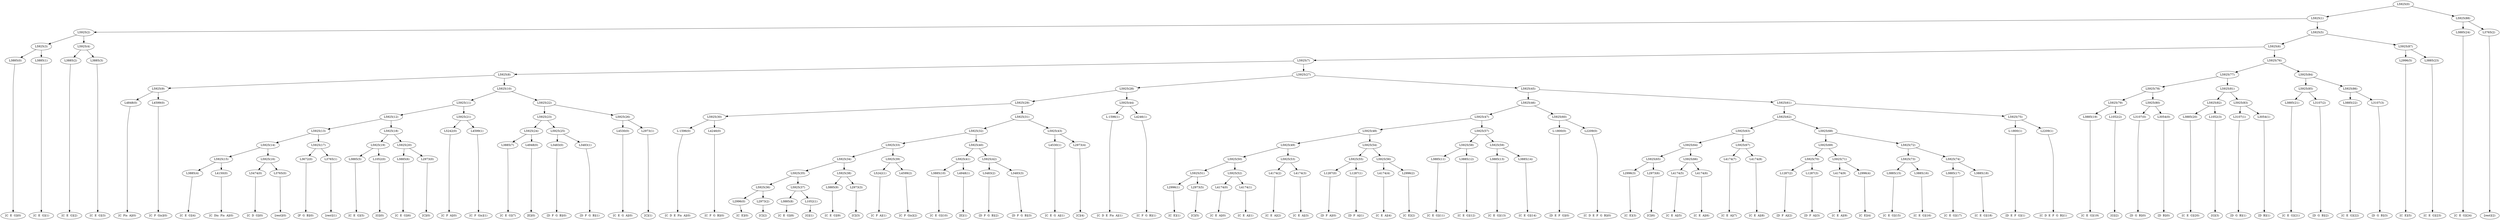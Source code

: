 digraph sample{
"L3885(0)"->"[C  E  G](0)"
"L3885(1)"->"[C  E  G](1)"
"L5925(3)"->"L3885(0)"
"L5925(3)"->"L3885(1)"
"L3885(2)"->"[C  E  G](2)"
"L3885(3)"->"[C  E  G](3)"
"L5925(4)"->"L3885(2)"
"L5925(4)"->"L3885(3)"
"L5925(2)"->"L5925(3)"
"L5925(2)"->"L5925(4)"
"L4848(0)"->"[C  Fis  A](0)"
"L4599(0)"->"[C  F  Gis](0)"
"L5925(9)"->"L4848(0)"
"L5925(9)"->"L4599(0)"
"L3885(4)"->"[C  E  G](4)"
"L4150(0)"->"[C  Dis  Fis  A](0)"
"L5925(15)"->"L3885(4)"
"L5925(15)"->"L4150(0)"
"L5474(0)"->"[C  D  G](0)"
"L3765(0)"->"[rest](0)"
"L5925(16)"->"L5474(0)"
"L5925(16)"->"L3765(0)"
"L5925(14)"->"L5925(15)"
"L5925(14)"->"L5925(16)"
"L3672(0)"->"[F  G  B](0)"
"L3765(1)"->"[rest](1)"
"L5925(17)"->"L3672(0)"
"L5925(17)"->"L3765(1)"
"L5925(13)"->"L5925(14)"
"L5925(13)"->"L5925(17)"
"L3885(5)"->"[C  E  G](5)"
"L1052(0)"->"[G](0)"
"L5925(19)"->"L3885(5)"
"L5925(19)"->"L1052(0)"
"L3885(6)"->"[C  E  G](6)"
"L2973(0)"->"[C](0)"
"L5925(20)"->"L3885(6)"
"L5925(20)"->"L2973(0)"
"L5925(18)"->"L5925(19)"
"L5925(18)"->"L5925(20)"
"L5925(12)"->"L5925(13)"
"L5925(12)"->"L5925(18)"
"L5242(0)"->"[C  F  A](0)"
"L4599(1)"->"[C  F  Gis](1)"
"L5925(21)"->"L5242(0)"
"L5925(21)"->"L4599(1)"
"L5925(11)"->"L5925(12)"
"L5925(11)"->"L5925(21)"
"L3885(7)"->"[C  E  G](7)"
"L4948(0)"->"[E](0)"
"L5925(24)"->"L3885(7)"
"L5925(24)"->"L4948(0)"
"L3483(0)"->"[D  F  G  B](0)"
"L3483(1)"->"[D  F  G  B](1)"
"L5925(25)"->"L3483(0)"
"L5925(25)"->"L3483(1)"
"L5925(23)"->"L5925(24)"
"L5925(23)"->"L5925(25)"
"L4530(0)"->"[C  E  G  A](0)"
"L2973(1)"->"[C](1)"
"L5925(26)"->"L4530(0)"
"L5925(26)"->"L2973(1)"
"L5925(22)"->"L5925(23)"
"L5925(22)"->"L5925(26)"
"L5925(10)"->"L5925(11)"
"L5925(10)"->"L5925(22)"
"L5925(8)"->"L5925(9)"
"L5925(8)"->"L5925(10)"
"L-1596(0)"->"[C  D  E  Fis  A](0)"
"L4246(0)"->"[C  F  G  B](0)"
"L5925(30)"->"L-1596(0)"
"L5925(30)"->"L4246(0)"
"L2996(0)"->"[C  E](0)"
"L2973(2)"->"[C](2)"
"L5925(36)"->"L2996(0)"
"L5925(36)"->"L2973(2)"
"L3885(8)"->"[C  E  G](8)"
"L1052(1)"->"[G](1)"
"L5925(37)"->"L3885(8)"
"L5925(37)"->"L1052(1)"
"L5925(35)"->"L5925(36)"
"L5925(35)"->"L5925(37)"
"L3885(9)"->"[C  E  G](9)"
"L2973(3)"->"[C](3)"
"L5925(38)"->"L3885(9)"
"L5925(38)"->"L2973(3)"
"L5925(34)"->"L5925(35)"
"L5925(34)"->"L5925(38)"
"L5242(1)"->"[C  F  A](1)"
"L4599(2)"->"[C  F  Gis](2)"
"L5925(39)"->"L5242(1)"
"L5925(39)"->"L4599(2)"
"L5925(33)"->"L5925(34)"
"L5925(33)"->"L5925(39)"
"L3885(10)"->"[C  E  G](10)"
"L4948(1)"->"[E](1)"
"L5925(41)"->"L3885(10)"
"L5925(41)"->"L4948(1)"
"L3483(2)"->"[D  F  G  B](2)"
"L3483(3)"->"[D  F  G  B](3)"
"L5925(42)"->"L3483(2)"
"L5925(42)"->"L3483(3)"
"L5925(40)"->"L5925(41)"
"L5925(40)"->"L5925(42)"
"L5925(32)"->"L5925(33)"
"L5925(32)"->"L5925(40)"
"L4530(1)"->"[C  E  G  A](1)"
"L2973(4)"->"[C](4)"
"L5925(43)"->"L4530(1)"
"L5925(43)"->"L2973(4)"
"L5925(31)"->"L5925(32)"
"L5925(31)"->"L5925(43)"
"L5925(29)"->"L5925(30)"
"L5925(29)"->"L5925(31)"
"L-1596(1)"->"[C  D  E  Fis  A](1)"
"L4246(1)"->"[C  F  G  B](1)"
"L5925(44)"->"L-1596(1)"
"L5925(44)"->"L4246(1)"
"L5925(28)"->"L5925(29)"
"L5925(28)"->"L5925(44)"
"L2996(1)"->"[C  E](1)"
"L2973(5)"->"[C](5)"
"L5925(51)"->"L2996(1)"
"L5925(51)"->"L2973(5)"
"L4174(0)"->"[C  E  A](0)"
"L4174(1)"->"[C  E  A](1)"
"L5925(52)"->"L4174(0)"
"L5925(52)"->"L4174(1)"
"L5925(50)"->"L5925(51)"
"L5925(50)"->"L5925(52)"
"L4174(2)"->"[C  E  A](2)"
"L4174(3)"->"[C  E  A](3)"
"L5925(53)"->"L4174(2)"
"L5925(53)"->"L4174(3)"
"L5925(49)"->"L5925(50)"
"L5925(49)"->"L5925(53)"
"L1287(0)"->"[D  F  A](0)"
"L1287(1)"->"[D  F  A](1)"
"L5925(55)"->"L1287(0)"
"L5925(55)"->"L1287(1)"
"L4174(4)"->"[C  E  A](4)"
"L2996(2)"->"[C  E](2)"
"L5925(56)"->"L4174(4)"
"L5925(56)"->"L2996(2)"
"L5925(54)"->"L5925(55)"
"L5925(54)"->"L5925(56)"
"L5925(48)"->"L5925(49)"
"L5925(48)"->"L5925(54)"
"L3885(11)"->"[C  E  G](11)"
"L3885(12)"->"[C  E  G](12)"
"L5925(58)"->"L3885(11)"
"L5925(58)"->"L3885(12)"
"L3885(13)"->"[C  E  G](13)"
"L3885(14)"->"[C  E  G](14)"
"L5925(59)"->"L3885(13)"
"L5925(59)"->"L3885(14)"
"L5925(57)"->"L5925(58)"
"L5925(57)"->"L5925(59)"
"L5925(47)"->"L5925(48)"
"L5925(47)"->"L5925(57)"
"L-1800(0)"->"[D  E  F  G](0)"
"L2209(0)"->"[C  D  E  F  G  B](0)"
"L5925(60)"->"L-1800(0)"
"L5925(60)"->"L2209(0)"
"L5925(46)"->"L5925(47)"
"L5925(46)"->"L5925(60)"
"L2996(3)"->"[C  E](3)"
"L2973(6)"->"[C](6)"
"L5925(65)"->"L2996(3)"
"L5925(65)"->"L2973(6)"
"L4174(5)"->"[C  E  A](5)"
"L4174(6)"->"[C  E  A](6)"
"L5925(66)"->"L4174(5)"
"L5925(66)"->"L4174(6)"
"L5925(64)"->"L5925(65)"
"L5925(64)"->"L5925(66)"
"L4174(7)"->"[C  E  A](7)"
"L4174(8)"->"[C  E  A](8)"
"L5925(67)"->"L4174(7)"
"L5925(67)"->"L4174(8)"
"L5925(63)"->"L5925(64)"
"L5925(63)"->"L5925(67)"
"L1287(2)"->"[D  F  A](2)"
"L1287(3)"->"[D  F  A](3)"
"L5925(70)"->"L1287(2)"
"L5925(70)"->"L1287(3)"
"L4174(9)"->"[C  E  A](9)"
"L2996(4)"->"[C  E](4)"
"L5925(71)"->"L4174(9)"
"L5925(71)"->"L2996(4)"
"L5925(69)"->"L5925(70)"
"L5925(69)"->"L5925(71)"
"L3885(15)"->"[C  E  G](15)"
"L3885(16)"->"[C  E  G](16)"
"L5925(73)"->"L3885(15)"
"L5925(73)"->"L3885(16)"
"L3885(17)"->"[C  E  G](17)"
"L3885(18)"->"[C  E  G](18)"
"L5925(74)"->"L3885(17)"
"L5925(74)"->"L3885(18)"
"L5925(72)"->"L5925(73)"
"L5925(72)"->"L5925(74)"
"L5925(68)"->"L5925(69)"
"L5925(68)"->"L5925(72)"
"L5925(62)"->"L5925(63)"
"L5925(62)"->"L5925(68)"
"L-1800(1)"->"[D  E  F  G](1)"
"L2209(1)"->"[C  D  E  F  G  B](1)"
"L5925(75)"->"L-1800(1)"
"L5925(75)"->"L2209(1)"
"L5925(61)"->"L5925(62)"
"L5925(61)"->"L5925(75)"
"L5925(45)"->"L5925(46)"
"L5925(45)"->"L5925(61)"
"L5925(27)"->"L5925(28)"
"L5925(27)"->"L5925(45)"
"L5925(7)"->"L5925(8)"
"L5925(7)"->"L5925(27)"
"L3885(19)"->"[C  E  G](19)"
"L1052(2)"->"[G](2)"
"L5925(79)"->"L3885(19)"
"L5925(79)"->"L1052(2)"
"L3107(0)"->"[D  G  B](0)"
"L3054(0)"->"[D  B](0)"
"L5925(80)"->"L3107(0)"
"L5925(80)"->"L3054(0)"
"L5925(78)"->"L5925(79)"
"L5925(78)"->"L5925(80)"
"L3885(20)"->"[C  E  G](20)"
"L1052(3)"->"[G](3)"
"L5925(82)"->"L3885(20)"
"L5925(82)"->"L1052(3)"
"L3107(1)"->"[D  G  B](1)"
"L3054(1)"->"[D  B](1)"
"L5925(83)"->"L3107(1)"
"L5925(83)"->"L3054(1)"
"L5925(81)"->"L5925(82)"
"L5925(81)"->"L5925(83)"
"L5925(77)"->"L5925(78)"
"L5925(77)"->"L5925(81)"
"L3885(21)"->"[C  E  G](21)"
"L3107(2)"->"[D  G  B](2)"
"L5925(85)"->"L3885(21)"
"L5925(85)"->"L3107(2)"
"L3885(22)"->"[C  E  G](22)"
"L3107(3)"->"[D  G  B](3)"
"L5925(86)"->"L3885(22)"
"L5925(86)"->"L3107(3)"
"L5925(84)"->"L5925(85)"
"L5925(84)"->"L5925(86)"
"L5925(76)"->"L5925(77)"
"L5925(76)"->"L5925(84)"
"L5925(6)"->"L5925(7)"
"L5925(6)"->"L5925(76)"
"L2996(5)"->"[C  E](5)"
"L3885(23)"->"[C  E  G](23)"
"L5925(87)"->"L2996(5)"
"L5925(87)"->"L3885(23)"
"L5925(5)"->"L5925(6)"
"L5925(5)"->"L5925(87)"
"L5925(1)"->"L5925(2)"
"L5925(1)"->"L5925(5)"
"L3885(24)"->"[C  E  G](24)"
"L3765(2)"->"[rest](2)"
"L5925(88)"->"L3885(24)"
"L5925(88)"->"L3765(2)"
"L5925(0)"->"L5925(1)"
"L5925(0)"->"L5925(88)"
{rank = min; "L5925(0)"}
{rank = same; "L5925(1)"; "L5925(88)";}
{rank = same; "L5925(2)"; "L5925(5)"; "L3885(24)"; "L3765(2)";}
{rank = same; "L5925(3)"; "L5925(4)"; "L5925(6)"; "L5925(87)";}
{rank = same; "L3885(0)"; "L3885(1)"; "L3885(2)"; "L3885(3)"; "L5925(7)"; "L5925(76)"; "L2996(5)"; "L3885(23)";}
{rank = same; "L5925(8)"; "L5925(27)"; "L5925(77)"; "L5925(84)";}
{rank = same; "L5925(9)"; "L5925(10)"; "L5925(28)"; "L5925(45)"; "L5925(78)"; "L5925(81)"; "L5925(85)"; "L5925(86)";}
{rank = same; "L4848(0)"; "L4599(0)"; "L5925(11)"; "L5925(22)"; "L5925(29)"; "L5925(44)"; "L5925(46)"; "L5925(61)"; "L5925(79)"; "L5925(80)"; "L5925(82)"; "L5925(83)"; "L3885(21)"; "L3107(2)"; "L3885(22)"; "L3107(3)";}
{rank = same; "L5925(12)"; "L5925(21)"; "L5925(23)"; "L5925(26)"; "L5925(30)"; "L5925(31)"; "L-1596(1)"; "L4246(1)"; "L5925(47)"; "L5925(60)"; "L5925(62)"; "L5925(75)"; "L3885(19)"; "L1052(2)"; "L3107(0)"; "L3054(0)"; "L3885(20)"; "L1052(3)"; "L3107(1)"; "L3054(1)";}
{rank = same; "L5925(13)"; "L5925(18)"; "L5242(0)"; "L4599(1)"; "L5925(24)"; "L5925(25)"; "L4530(0)"; "L2973(1)"; "L-1596(0)"; "L4246(0)"; "L5925(32)"; "L5925(43)"; "L5925(48)"; "L5925(57)"; "L-1800(0)"; "L2209(0)"; "L5925(63)"; "L5925(68)"; "L-1800(1)"; "L2209(1)";}
{rank = same; "L5925(14)"; "L5925(17)"; "L5925(19)"; "L5925(20)"; "L3885(7)"; "L4948(0)"; "L3483(0)"; "L3483(1)"; "L5925(33)"; "L5925(40)"; "L4530(1)"; "L2973(4)"; "L5925(49)"; "L5925(54)"; "L5925(58)"; "L5925(59)"; "L5925(64)"; "L5925(67)"; "L5925(69)"; "L5925(72)";}
{rank = same; "L5925(15)"; "L5925(16)"; "L3672(0)"; "L3765(1)"; "L3885(5)"; "L1052(0)"; "L3885(6)"; "L2973(0)"; "L5925(34)"; "L5925(39)"; "L5925(41)"; "L5925(42)"; "L5925(50)"; "L5925(53)"; "L5925(55)"; "L5925(56)"; "L3885(11)"; "L3885(12)"; "L3885(13)"; "L3885(14)"; "L5925(65)"; "L5925(66)"; "L4174(7)"; "L4174(8)"; "L5925(70)"; "L5925(71)"; "L5925(73)"; "L5925(74)";}
{rank = same; "L3885(4)"; "L4150(0)"; "L5474(0)"; "L3765(0)"; "L5925(35)"; "L5925(38)"; "L5242(1)"; "L4599(2)"; "L3885(10)"; "L4948(1)"; "L3483(2)"; "L3483(3)"; "L5925(51)"; "L5925(52)"; "L4174(2)"; "L4174(3)"; "L1287(0)"; "L1287(1)"; "L4174(4)"; "L2996(2)"; "L2996(3)"; "L2973(6)"; "L4174(5)"; "L4174(6)"; "L1287(2)"; "L1287(3)"; "L4174(9)"; "L2996(4)"; "L3885(15)"; "L3885(16)"; "L3885(17)"; "L3885(18)";}
{rank = same; "L5925(36)"; "L5925(37)"; "L3885(9)"; "L2973(3)"; "L2996(1)"; "L2973(5)"; "L4174(0)"; "L4174(1)";}
{rank = same; "L2996(0)"; "L2973(2)"; "L3885(8)"; "L1052(1)";}
{rank = max; "[C  D  E  F  G  B](0)"; "[C  D  E  F  G  B](1)"; "[C  D  E  Fis  A](0)"; "[C  D  E  Fis  A](1)"; "[C  D  G](0)"; "[C  Dis  Fis  A](0)"; "[C  E  A](0)"; "[C  E  A](1)"; "[C  E  A](2)"; "[C  E  A](3)"; "[C  E  A](4)"; "[C  E  A](5)"; "[C  E  A](6)"; "[C  E  A](7)"; "[C  E  A](8)"; "[C  E  A](9)"; "[C  E  G  A](0)"; "[C  E  G  A](1)"; "[C  E  G](0)"; "[C  E  G](1)"; "[C  E  G](10)"; "[C  E  G](11)"; "[C  E  G](12)"; "[C  E  G](13)"; "[C  E  G](14)"; "[C  E  G](15)"; "[C  E  G](16)"; "[C  E  G](17)"; "[C  E  G](18)"; "[C  E  G](19)"; "[C  E  G](2)"; "[C  E  G](20)"; "[C  E  G](21)"; "[C  E  G](22)"; "[C  E  G](23)"; "[C  E  G](24)"; "[C  E  G](3)"; "[C  E  G](4)"; "[C  E  G](5)"; "[C  E  G](6)"; "[C  E  G](7)"; "[C  E  G](8)"; "[C  E  G](9)"; "[C  E](0)"; "[C  E](1)"; "[C  E](2)"; "[C  E](3)"; "[C  E](4)"; "[C  E](5)"; "[C  F  A](0)"; "[C  F  A](1)"; "[C  F  G  B](0)"; "[C  F  G  B](1)"; "[C  F  Gis](0)"; "[C  F  Gis](1)"; "[C  F  Gis](2)"; "[C  Fis  A](0)"; "[C](0)"; "[C](1)"; "[C](2)"; "[C](3)"; "[C](4)"; "[C](5)"; "[C](6)"; "[D  B](0)"; "[D  B](1)"; "[D  E  F  G](0)"; "[D  E  F  G](1)"; "[D  F  A](0)"; "[D  F  A](1)"; "[D  F  A](2)"; "[D  F  A](3)"; "[D  F  G  B](0)"; "[D  F  G  B](1)"; "[D  F  G  B](2)"; "[D  F  G  B](3)"; "[D  G  B](0)"; "[D  G  B](1)"; "[D  G  B](2)"; "[D  G  B](3)"; "[E](0)"; "[E](1)"; "[F  G  B](0)"; "[G](0)"; "[G](1)"; "[G](2)"; "[G](3)"; "[rest](0)"; "[rest](1)"; "[rest](2)";}
}